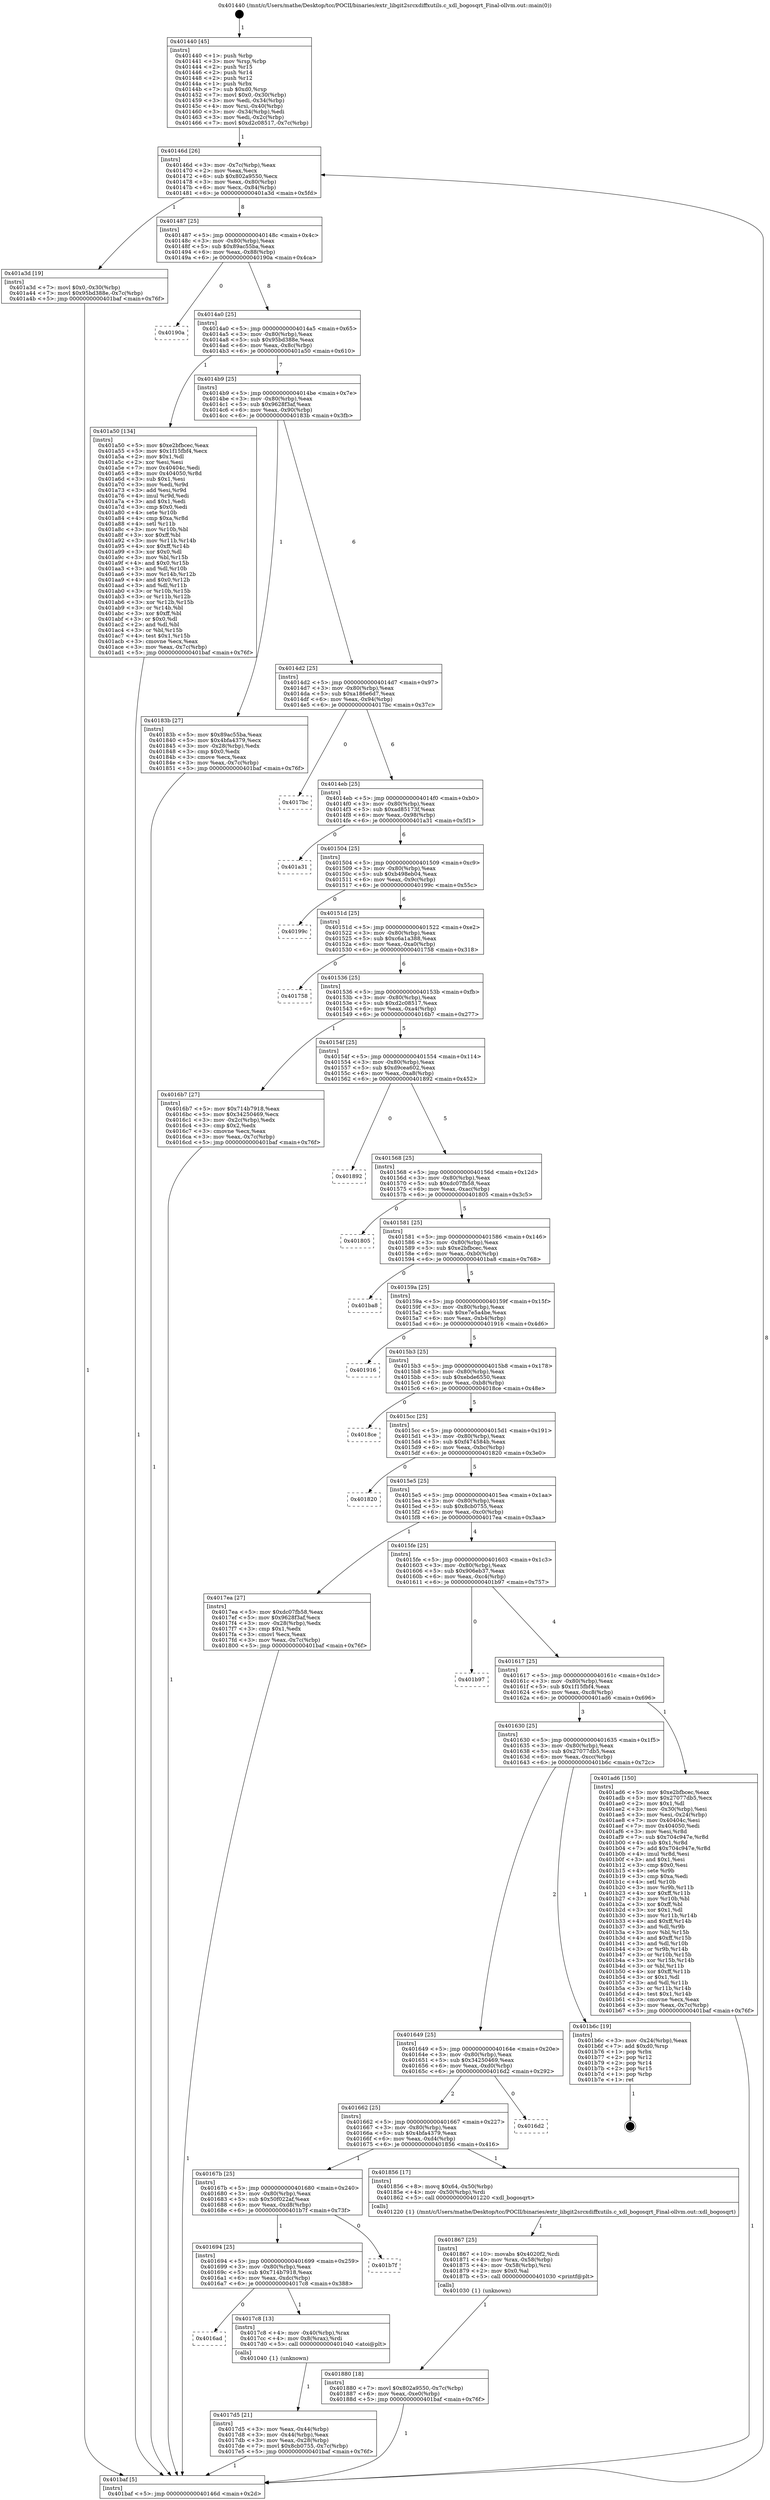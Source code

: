 digraph "0x401440" {
  label = "0x401440 (/mnt/c/Users/mathe/Desktop/tcc/POCII/binaries/extr_libgit2srcxdiffxutils.c_xdl_bogosqrt_Final-ollvm.out::main(0))"
  labelloc = "t"
  node[shape=record]

  Entry [label="",width=0.3,height=0.3,shape=circle,fillcolor=black,style=filled]
  "0x40146d" [label="{
     0x40146d [26]\l
     | [instrs]\l
     &nbsp;&nbsp;0x40146d \<+3\>: mov -0x7c(%rbp),%eax\l
     &nbsp;&nbsp;0x401470 \<+2\>: mov %eax,%ecx\l
     &nbsp;&nbsp;0x401472 \<+6\>: sub $0x802a9550,%ecx\l
     &nbsp;&nbsp;0x401478 \<+3\>: mov %eax,-0x80(%rbp)\l
     &nbsp;&nbsp;0x40147b \<+6\>: mov %ecx,-0x84(%rbp)\l
     &nbsp;&nbsp;0x401481 \<+6\>: je 0000000000401a3d \<main+0x5fd\>\l
  }"]
  "0x401a3d" [label="{
     0x401a3d [19]\l
     | [instrs]\l
     &nbsp;&nbsp;0x401a3d \<+7\>: movl $0x0,-0x30(%rbp)\l
     &nbsp;&nbsp;0x401a44 \<+7\>: movl $0x95bd388e,-0x7c(%rbp)\l
     &nbsp;&nbsp;0x401a4b \<+5\>: jmp 0000000000401baf \<main+0x76f\>\l
  }"]
  "0x401487" [label="{
     0x401487 [25]\l
     | [instrs]\l
     &nbsp;&nbsp;0x401487 \<+5\>: jmp 000000000040148c \<main+0x4c\>\l
     &nbsp;&nbsp;0x40148c \<+3\>: mov -0x80(%rbp),%eax\l
     &nbsp;&nbsp;0x40148f \<+5\>: sub $0x89ac55ba,%eax\l
     &nbsp;&nbsp;0x401494 \<+6\>: mov %eax,-0x88(%rbp)\l
     &nbsp;&nbsp;0x40149a \<+6\>: je 000000000040190a \<main+0x4ca\>\l
  }"]
  Exit [label="",width=0.3,height=0.3,shape=circle,fillcolor=black,style=filled,peripheries=2]
  "0x40190a" [label="{
     0x40190a\l
  }", style=dashed]
  "0x4014a0" [label="{
     0x4014a0 [25]\l
     | [instrs]\l
     &nbsp;&nbsp;0x4014a0 \<+5\>: jmp 00000000004014a5 \<main+0x65\>\l
     &nbsp;&nbsp;0x4014a5 \<+3\>: mov -0x80(%rbp),%eax\l
     &nbsp;&nbsp;0x4014a8 \<+5\>: sub $0x95bd388e,%eax\l
     &nbsp;&nbsp;0x4014ad \<+6\>: mov %eax,-0x8c(%rbp)\l
     &nbsp;&nbsp;0x4014b3 \<+6\>: je 0000000000401a50 \<main+0x610\>\l
  }"]
  "0x401880" [label="{
     0x401880 [18]\l
     | [instrs]\l
     &nbsp;&nbsp;0x401880 \<+7\>: movl $0x802a9550,-0x7c(%rbp)\l
     &nbsp;&nbsp;0x401887 \<+6\>: mov %eax,-0xe0(%rbp)\l
     &nbsp;&nbsp;0x40188d \<+5\>: jmp 0000000000401baf \<main+0x76f\>\l
  }"]
  "0x401a50" [label="{
     0x401a50 [134]\l
     | [instrs]\l
     &nbsp;&nbsp;0x401a50 \<+5\>: mov $0xe2bfbcec,%eax\l
     &nbsp;&nbsp;0x401a55 \<+5\>: mov $0x1f15fbf4,%ecx\l
     &nbsp;&nbsp;0x401a5a \<+2\>: mov $0x1,%dl\l
     &nbsp;&nbsp;0x401a5c \<+2\>: xor %esi,%esi\l
     &nbsp;&nbsp;0x401a5e \<+7\>: mov 0x40404c,%edi\l
     &nbsp;&nbsp;0x401a65 \<+8\>: mov 0x404050,%r8d\l
     &nbsp;&nbsp;0x401a6d \<+3\>: sub $0x1,%esi\l
     &nbsp;&nbsp;0x401a70 \<+3\>: mov %edi,%r9d\l
     &nbsp;&nbsp;0x401a73 \<+3\>: add %esi,%r9d\l
     &nbsp;&nbsp;0x401a76 \<+4\>: imul %r9d,%edi\l
     &nbsp;&nbsp;0x401a7a \<+3\>: and $0x1,%edi\l
     &nbsp;&nbsp;0x401a7d \<+3\>: cmp $0x0,%edi\l
     &nbsp;&nbsp;0x401a80 \<+4\>: sete %r10b\l
     &nbsp;&nbsp;0x401a84 \<+4\>: cmp $0xa,%r8d\l
     &nbsp;&nbsp;0x401a88 \<+4\>: setl %r11b\l
     &nbsp;&nbsp;0x401a8c \<+3\>: mov %r10b,%bl\l
     &nbsp;&nbsp;0x401a8f \<+3\>: xor $0xff,%bl\l
     &nbsp;&nbsp;0x401a92 \<+3\>: mov %r11b,%r14b\l
     &nbsp;&nbsp;0x401a95 \<+4\>: xor $0xff,%r14b\l
     &nbsp;&nbsp;0x401a99 \<+3\>: xor $0x0,%dl\l
     &nbsp;&nbsp;0x401a9c \<+3\>: mov %bl,%r15b\l
     &nbsp;&nbsp;0x401a9f \<+4\>: and $0x0,%r15b\l
     &nbsp;&nbsp;0x401aa3 \<+3\>: and %dl,%r10b\l
     &nbsp;&nbsp;0x401aa6 \<+3\>: mov %r14b,%r12b\l
     &nbsp;&nbsp;0x401aa9 \<+4\>: and $0x0,%r12b\l
     &nbsp;&nbsp;0x401aad \<+3\>: and %dl,%r11b\l
     &nbsp;&nbsp;0x401ab0 \<+3\>: or %r10b,%r15b\l
     &nbsp;&nbsp;0x401ab3 \<+3\>: or %r11b,%r12b\l
     &nbsp;&nbsp;0x401ab6 \<+3\>: xor %r12b,%r15b\l
     &nbsp;&nbsp;0x401ab9 \<+3\>: or %r14b,%bl\l
     &nbsp;&nbsp;0x401abc \<+3\>: xor $0xff,%bl\l
     &nbsp;&nbsp;0x401abf \<+3\>: or $0x0,%dl\l
     &nbsp;&nbsp;0x401ac2 \<+2\>: and %dl,%bl\l
     &nbsp;&nbsp;0x401ac4 \<+3\>: or %bl,%r15b\l
     &nbsp;&nbsp;0x401ac7 \<+4\>: test $0x1,%r15b\l
     &nbsp;&nbsp;0x401acb \<+3\>: cmovne %ecx,%eax\l
     &nbsp;&nbsp;0x401ace \<+3\>: mov %eax,-0x7c(%rbp)\l
     &nbsp;&nbsp;0x401ad1 \<+5\>: jmp 0000000000401baf \<main+0x76f\>\l
  }"]
  "0x4014b9" [label="{
     0x4014b9 [25]\l
     | [instrs]\l
     &nbsp;&nbsp;0x4014b9 \<+5\>: jmp 00000000004014be \<main+0x7e\>\l
     &nbsp;&nbsp;0x4014be \<+3\>: mov -0x80(%rbp),%eax\l
     &nbsp;&nbsp;0x4014c1 \<+5\>: sub $0x9628f3af,%eax\l
     &nbsp;&nbsp;0x4014c6 \<+6\>: mov %eax,-0x90(%rbp)\l
     &nbsp;&nbsp;0x4014cc \<+6\>: je 000000000040183b \<main+0x3fb\>\l
  }"]
  "0x401867" [label="{
     0x401867 [25]\l
     | [instrs]\l
     &nbsp;&nbsp;0x401867 \<+10\>: movabs $0x4020f2,%rdi\l
     &nbsp;&nbsp;0x401871 \<+4\>: mov %rax,-0x58(%rbp)\l
     &nbsp;&nbsp;0x401875 \<+4\>: mov -0x58(%rbp),%rsi\l
     &nbsp;&nbsp;0x401879 \<+2\>: mov $0x0,%al\l
     &nbsp;&nbsp;0x40187b \<+5\>: call 0000000000401030 \<printf@plt\>\l
     | [calls]\l
     &nbsp;&nbsp;0x401030 \{1\} (unknown)\l
  }"]
  "0x40183b" [label="{
     0x40183b [27]\l
     | [instrs]\l
     &nbsp;&nbsp;0x40183b \<+5\>: mov $0x89ac55ba,%eax\l
     &nbsp;&nbsp;0x401840 \<+5\>: mov $0x4bfa4379,%ecx\l
     &nbsp;&nbsp;0x401845 \<+3\>: mov -0x28(%rbp),%edx\l
     &nbsp;&nbsp;0x401848 \<+3\>: cmp $0x0,%edx\l
     &nbsp;&nbsp;0x40184b \<+3\>: cmove %ecx,%eax\l
     &nbsp;&nbsp;0x40184e \<+3\>: mov %eax,-0x7c(%rbp)\l
     &nbsp;&nbsp;0x401851 \<+5\>: jmp 0000000000401baf \<main+0x76f\>\l
  }"]
  "0x4014d2" [label="{
     0x4014d2 [25]\l
     | [instrs]\l
     &nbsp;&nbsp;0x4014d2 \<+5\>: jmp 00000000004014d7 \<main+0x97\>\l
     &nbsp;&nbsp;0x4014d7 \<+3\>: mov -0x80(%rbp),%eax\l
     &nbsp;&nbsp;0x4014da \<+5\>: sub $0xa186e6d7,%eax\l
     &nbsp;&nbsp;0x4014df \<+6\>: mov %eax,-0x94(%rbp)\l
     &nbsp;&nbsp;0x4014e5 \<+6\>: je 00000000004017bc \<main+0x37c\>\l
  }"]
  "0x4017d5" [label="{
     0x4017d5 [21]\l
     | [instrs]\l
     &nbsp;&nbsp;0x4017d5 \<+3\>: mov %eax,-0x44(%rbp)\l
     &nbsp;&nbsp;0x4017d8 \<+3\>: mov -0x44(%rbp),%eax\l
     &nbsp;&nbsp;0x4017db \<+3\>: mov %eax,-0x28(%rbp)\l
     &nbsp;&nbsp;0x4017de \<+7\>: movl $0x8cb0755,-0x7c(%rbp)\l
     &nbsp;&nbsp;0x4017e5 \<+5\>: jmp 0000000000401baf \<main+0x76f\>\l
  }"]
  "0x4017bc" [label="{
     0x4017bc\l
  }", style=dashed]
  "0x4014eb" [label="{
     0x4014eb [25]\l
     | [instrs]\l
     &nbsp;&nbsp;0x4014eb \<+5\>: jmp 00000000004014f0 \<main+0xb0\>\l
     &nbsp;&nbsp;0x4014f0 \<+3\>: mov -0x80(%rbp),%eax\l
     &nbsp;&nbsp;0x4014f3 \<+5\>: sub $0xad85173f,%eax\l
     &nbsp;&nbsp;0x4014f8 \<+6\>: mov %eax,-0x98(%rbp)\l
     &nbsp;&nbsp;0x4014fe \<+6\>: je 0000000000401a31 \<main+0x5f1\>\l
  }"]
  "0x4016ad" [label="{
     0x4016ad\l
  }", style=dashed]
  "0x401a31" [label="{
     0x401a31\l
  }", style=dashed]
  "0x401504" [label="{
     0x401504 [25]\l
     | [instrs]\l
     &nbsp;&nbsp;0x401504 \<+5\>: jmp 0000000000401509 \<main+0xc9\>\l
     &nbsp;&nbsp;0x401509 \<+3\>: mov -0x80(%rbp),%eax\l
     &nbsp;&nbsp;0x40150c \<+5\>: sub $0xb498eb04,%eax\l
     &nbsp;&nbsp;0x401511 \<+6\>: mov %eax,-0x9c(%rbp)\l
     &nbsp;&nbsp;0x401517 \<+6\>: je 000000000040199c \<main+0x55c\>\l
  }"]
  "0x4017c8" [label="{
     0x4017c8 [13]\l
     | [instrs]\l
     &nbsp;&nbsp;0x4017c8 \<+4\>: mov -0x40(%rbp),%rax\l
     &nbsp;&nbsp;0x4017cc \<+4\>: mov 0x8(%rax),%rdi\l
     &nbsp;&nbsp;0x4017d0 \<+5\>: call 0000000000401040 \<atoi@plt\>\l
     | [calls]\l
     &nbsp;&nbsp;0x401040 \{1\} (unknown)\l
  }"]
  "0x40199c" [label="{
     0x40199c\l
  }", style=dashed]
  "0x40151d" [label="{
     0x40151d [25]\l
     | [instrs]\l
     &nbsp;&nbsp;0x40151d \<+5\>: jmp 0000000000401522 \<main+0xe2\>\l
     &nbsp;&nbsp;0x401522 \<+3\>: mov -0x80(%rbp),%eax\l
     &nbsp;&nbsp;0x401525 \<+5\>: sub $0xc6a1a388,%eax\l
     &nbsp;&nbsp;0x40152a \<+6\>: mov %eax,-0xa0(%rbp)\l
     &nbsp;&nbsp;0x401530 \<+6\>: je 0000000000401758 \<main+0x318\>\l
  }"]
  "0x401694" [label="{
     0x401694 [25]\l
     | [instrs]\l
     &nbsp;&nbsp;0x401694 \<+5\>: jmp 0000000000401699 \<main+0x259\>\l
     &nbsp;&nbsp;0x401699 \<+3\>: mov -0x80(%rbp),%eax\l
     &nbsp;&nbsp;0x40169c \<+5\>: sub $0x714b7918,%eax\l
     &nbsp;&nbsp;0x4016a1 \<+6\>: mov %eax,-0xdc(%rbp)\l
     &nbsp;&nbsp;0x4016a7 \<+6\>: je 00000000004017c8 \<main+0x388\>\l
  }"]
  "0x401758" [label="{
     0x401758\l
  }", style=dashed]
  "0x401536" [label="{
     0x401536 [25]\l
     | [instrs]\l
     &nbsp;&nbsp;0x401536 \<+5\>: jmp 000000000040153b \<main+0xfb\>\l
     &nbsp;&nbsp;0x40153b \<+3\>: mov -0x80(%rbp),%eax\l
     &nbsp;&nbsp;0x40153e \<+5\>: sub $0xd2c08517,%eax\l
     &nbsp;&nbsp;0x401543 \<+6\>: mov %eax,-0xa4(%rbp)\l
     &nbsp;&nbsp;0x401549 \<+6\>: je 00000000004016b7 \<main+0x277\>\l
  }"]
  "0x401b7f" [label="{
     0x401b7f\l
  }", style=dashed]
  "0x4016b7" [label="{
     0x4016b7 [27]\l
     | [instrs]\l
     &nbsp;&nbsp;0x4016b7 \<+5\>: mov $0x714b7918,%eax\l
     &nbsp;&nbsp;0x4016bc \<+5\>: mov $0x34250469,%ecx\l
     &nbsp;&nbsp;0x4016c1 \<+3\>: mov -0x2c(%rbp),%edx\l
     &nbsp;&nbsp;0x4016c4 \<+3\>: cmp $0x2,%edx\l
     &nbsp;&nbsp;0x4016c7 \<+3\>: cmovne %ecx,%eax\l
     &nbsp;&nbsp;0x4016ca \<+3\>: mov %eax,-0x7c(%rbp)\l
     &nbsp;&nbsp;0x4016cd \<+5\>: jmp 0000000000401baf \<main+0x76f\>\l
  }"]
  "0x40154f" [label="{
     0x40154f [25]\l
     | [instrs]\l
     &nbsp;&nbsp;0x40154f \<+5\>: jmp 0000000000401554 \<main+0x114\>\l
     &nbsp;&nbsp;0x401554 \<+3\>: mov -0x80(%rbp),%eax\l
     &nbsp;&nbsp;0x401557 \<+5\>: sub $0xd9cea602,%eax\l
     &nbsp;&nbsp;0x40155c \<+6\>: mov %eax,-0xa8(%rbp)\l
     &nbsp;&nbsp;0x401562 \<+6\>: je 0000000000401892 \<main+0x452\>\l
  }"]
  "0x401baf" [label="{
     0x401baf [5]\l
     | [instrs]\l
     &nbsp;&nbsp;0x401baf \<+5\>: jmp 000000000040146d \<main+0x2d\>\l
  }"]
  "0x401440" [label="{
     0x401440 [45]\l
     | [instrs]\l
     &nbsp;&nbsp;0x401440 \<+1\>: push %rbp\l
     &nbsp;&nbsp;0x401441 \<+3\>: mov %rsp,%rbp\l
     &nbsp;&nbsp;0x401444 \<+2\>: push %r15\l
     &nbsp;&nbsp;0x401446 \<+2\>: push %r14\l
     &nbsp;&nbsp;0x401448 \<+2\>: push %r12\l
     &nbsp;&nbsp;0x40144a \<+1\>: push %rbx\l
     &nbsp;&nbsp;0x40144b \<+7\>: sub $0xd0,%rsp\l
     &nbsp;&nbsp;0x401452 \<+7\>: movl $0x0,-0x30(%rbp)\l
     &nbsp;&nbsp;0x401459 \<+3\>: mov %edi,-0x34(%rbp)\l
     &nbsp;&nbsp;0x40145c \<+4\>: mov %rsi,-0x40(%rbp)\l
     &nbsp;&nbsp;0x401460 \<+3\>: mov -0x34(%rbp),%edi\l
     &nbsp;&nbsp;0x401463 \<+3\>: mov %edi,-0x2c(%rbp)\l
     &nbsp;&nbsp;0x401466 \<+7\>: movl $0xd2c08517,-0x7c(%rbp)\l
  }"]
  "0x40167b" [label="{
     0x40167b [25]\l
     | [instrs]\l
     &nbsp;&nbsp;0x40167b \<+5\>: jmp 0000000000401680 \<main+0x240\>\l
     &nbsp;&nbsp;0x401680 \<+3\>: mov -0x80(%rbp),%eax\l
     &nbsp;&nbsp;0x401683 \<+5\>: sub $0x50f022af,%eax\l
     &nbsp;&nbsp;0x401688 \<+6\>: mov %eax,-0xd8(%rbp)\l
     &nbsp;&nbsp;0x40168e \<+6\>: je 0000000000401b7f \<main+0x73f\>\l
  }"]
  "0x401892" [label="{
     0x401892\l
  }", style=dashed]
  "0x401568" [label="{
     0x401568 [25]\l
     | [instrs]\l
     &nbsp;&nbsp;0x401568 \<+5\>: jmp 000000000040156d \<main+0x12d\>\l
     &nbsp;&nbsp;0x40156d \<+3\>: mov -0x80(%rbp),%eax\l
     &nbsp;&nbsp;0x401570 \<+5\>: sub $0xdc07fb58,%eax\l
     &nbsp;&nbsp;0x401575 \<+6\>: mov %eax,-0xac(%rbp)\l
     &nbsp;&nbsp;0x40157b \<+6\>: je 0000000000401805 \<main+0x3c5\>\l
  }"]
  "0x401856" [label="{
     0x401856 [17]\l
     | [instrs]\l
     &nbsp;&nbsp;0x401856 \<+8\>: movq $0x64,-0x50(%rbp)\l
     &nbsp;&nbsp;0x40185e \<+4\>: mov -0x50(%rbp),%rdi\l
     &nbsp;&nbsp;0x401862 \<+5\>: call 0000000000401220 \<xdl_bogosqrt\>\l
     | [calls]\l
     &nbsp;&nbsp;0x401220 \{1\} (/mnt/c/Users/mathe/Desktop/tcc/POCII/binaries/extr_libgit2srcxdiffxutils.c_xdl_bogosqrt_Final-ollvm.out::xdl_bogosqrt)\l
  }"]
  "0x401805" [label="{
     0x401805\l
  }", style=dashed]
  "0x401581" [label="{
     0x401581 [25]\l
     | [instrs]\l
     &nbsp;&nbsp;0x401581 \<+5\>: jmp 0000000000401586 \<main+0x146\>\l
     &nbsp;&nbsp;0x401586 \<+3\>: mov -0x80(%rbp),%eax\l
     &nbsp;&nbsp;0x401589 \<+5\>: sub $0xe2bfbcec,%eax\l
     &nbsp;&nbsp;0x40158e \<+6\>: mov %eax,-0xb0(%rbp)\l
     &nbsp;&nbsp;0x401594 \<+6\>: je 0000000000401ba8 \<main+0x768\>\l
  }"]
  "0x401662" [label="{
     0x401662 [25]\l
     | [instrs]\l
     &nbsp;&nbsp;0x401662 \<+5\>: jmp 0000000000401667 \<main+0x227\>\l
     &nbsp;&nbsp;0x401667 \<+3\>: mov -0x80(%rbp),%eax\l
     &nbsp;&nbsp;0x40166a \<+5\>: sub $0x4bfa4379,%eax\l
     &nbsp;&nbsp;0x40166f \<+6\>: mov %eax,-0xd4(%rbp)\l
     &nbsp;&nbsp;0x401675 \<+6\>: je 0000000000401856 \<main+0x416\>\l
  }"]
  "0x401ba8" [label="{
     0x401ba8\l
  }", style=dashed]
  "0x40159a" [label="{
     0x40159a [25]\l
     | [instrs]\l
     &nbsp;&nbsp;0x40159a \<+5\>: jmp 000000000040159f \<main+0x15f\>\l
     &nbsp;&nbsp;0x40159f \<+3\>: mov -0x80(%rbp),%eax\l
     &nbsp;&nbsp;0x4015a2 \<+5\>: sub $0xe7e5a4be,%eax\l
     &nbsp;&nbsp;0x4015a7 \<+6\>: mov %eax,-0xb4(%rbp)\l
     &nbsp;&nbsp;0x4015ad \<+6\>: je 0000000000401916 \<main+0x4d6\>\l
  }"]
  "0x4016d2" [label="{
     0x4016d2\l
  }", style=dashed]
  "0x401916" [label="{
     0x401916\l
  }", style=dashed]
  "0x4015b3" [label="{
     0x4015b3 [25]\l
     | [instrs]\l
     &nbsp;&nbsp;0x4015b3 \<+5\>: jmp 00000000004015b8 \<main+0x178\>\l
     &nbsp;&nbsp;0x4015b8 \<+3\>: mov -0x80(%rbp),%eax\l
     &nbsp;&nbsp;0x4015bb \<+5\>: sub $0xebde6550,%eax\l
     &nbsp;&nbsp;0x4015c0 \<+6\>: mov %eax,-0xb8(%rbp)\l
     &nbsp;&nbsp;0x4015c6 \<+6\>: je 00000000004018ce \<main+0x48e\>\l
  }"]
  "0x401649" [label="{
     0x401649 [25]\l
     | [instrs]\l
     &nbsp;&nbsp;0x401649 \<+5\>: jmp 000000000040164e \<main+0x20e\>\l
     &nbsp;&nbsp;0x40164e \<+3\>: mov -0x80(%rbp),%eax\l
     &nbsp;&nbsp;0x401651 \<+5\>: sub $0x34250469,%eax\l
     &nbsp;&nbsp;0x401656 \<+6\>: mov %eax,-0xd0(%rbp)\l
     &nbsp;&nbsp;0x40165c \<+6\>: je 00000000004016d2 \<main+0x292\>\l
  }"]
  "0x4018ce" [label="{
     0x4018ce\l
  }", style=dashed]
  "0x4015cc" [label="{
     0x4015cc [25]\l
     | [instrs]\l
     &nbsp;&nbsp;0x4015cc \<+5\>: jmp 00000000004015d1 \<main+0x191\>\l
     &nbsp;&nbsp;0x4015d1 \<+3\>: mov -0x80(%rbp),%eax\l
     &nbsp;&nbsp;0x4015d4 \<+5\>: sub $0xf474584b,%eax\l
     &nbsp;&nbsp;0x4015d9 \<+6\>: mov %eax,-0xbc(%rbp)\l
     &nbsp;&nbsp;0x4015df \<+6\>: je 0000000000401820 \<main+0x3e0\>\l
  }"]
  "0x401b6c" [label="{
     0x401b6c [19]\l
     | [instrs]\l
     &nbsp;&nbsp;0x401b6c \<+3\>: mov -0x24(%rbp),%eax\l
     &nbsp;&nbsp;0x401b6f \<+7\>: add $0xd0,%rsp\l
     &nbsp;&nbsp;0x401b76 \<+1\>: pop %rbx\l
     &nbsp;&nbsp;0x401b77 \<+2\>: pop %r12\l
     &nbsp;&nbsp;0x401b79 \<+2\>: pop %r14\l
     &nbsp;&nbsp;0x401b7b \<+2\>: pop %r15\l
     &nbsp;&nbsp;0x401b7d \<+1\>: pop %rbp\l
     &nbsp;&nbsp;0x401b7e \<+1\>: ret\l
  }"]
  "0x401820" [label="{
     0x401820\l
  }", style=dashed]
  "0x4015e5" [label="{
     0x4015e5 [25]\l
     | [instrs]\l
     &nbsp;&nbsp;0x4015e5 \<+5\>: jmp 00000000004015ea \<main+0x1aa\>\l
     &nbsp;&nbsp;0x4015ea \<+3\>: mov -0x80(%rbp),%eax\l
     &nbsp;&nbsp;0x4015ed \<+5\>: sub $0x8cb0755,%eax\l
     &nbsp;&nbsp;0x4015f2 \<+6\>: mov %eax,-0xc0(%rbp)\l
     &nbsp;&nbsp;0x4015f8 \<+6\>: je 00000000004017ea \<main+0x3aa\>\l
  }"]
  "0x401630" [label="{
     0x401630 [25]\l
     | [instrs]\l
     &nbsp;&nbsp;0x401630 \<+5\>: jmp 0000000000401635 \<main+0x1f5\>\l
     &nbsp;&nbsp;0x401635 \<+3\>: mov -0x80(%rbp),%eax\l
     &nbsp;&nbsp;0x401638 \<+5\>: sub $0x27077db5,%eax\l
     &nbsp;&nbsp;0x40163d \<+6\>: mov %eax,-0xcc(%rbp)\l
     &nbsp;&nbsp;0x401643 \<+6\>: je 0000000000401b6c \<main+0x72c\>\l
  }"]
  "0x4017ea" [label="{
     0x4017ea [27]\l
     | [instrs]\l
     &nbsp;&nbsp;0x4017ea \<+5\>: mov $0xdc07fb58,%eax\l
     &nbsp;&nbsp;0x4017ef \<+5\>: mov $0x9628f3af,%ecx\l
     &nbsp;&nbsp;0x4017f4 \<+3\>: mov -0x28(%rbp),%edx\l
     &nbsp;&nbsp;0x4017f7 \<+3\>: cmp $0x1,%edx\l
     &nbsp;&nbsp;0x4017fa \<+3\>: cmovl %ecx,%eax\l
     &nbsp;&nbsp;0x4017fd \<+3\>: mov %eax,-0x7c(%rbp)\l
     &nbsp;&nbsp;0x401800 \<+5\>: jmp 0000000000401baf \<main+0x76f\>\l
  }"]
  "0x4015fe" [label="{
     0x4015fe [25]\l
     | [instrs]\l
     &nbsp;&nbsp;0x4015fe \<+5\>: jmp 0000000000401603 \<main+0x1c3\>\l
     &nbsp;&nbsp;0x401603 \<+3\>: mov -0x80(%rbp),%eax\l
     &nbsp;&nbsp;0x401606 \<+5\>: sub $0x906eb37,%eax\l
     &nbsp;&nbsp;0x40160b \<+6\>: mov %eax,-0xc4(%rbp)\l
     &nbsp;&nbsp;0x401611 \<+6\>: je 0000000000401b97 \<main+0x757\>\l
  }"]
  "0x401ad6" [label="{
     0x401ad6 [150]\l
     | [instrs]\l
     &nbsp;&nbsp;0x401ad6 \<+5\>: mov $0xe2bfbcec,%eax\l
     &nbsp;&nbsp;0x401adb \<+5\>: mov $0x27077db5,%ecx\l
     &nbsp;&nbsp;0x401ae0 \<+2\>: mov $0x1,%dl\l
     &nbsp;&nbsp;0x401ae2 \<+3\>: mov -0x30(%rbp),%esi\l
     &nbsp;&nbsp;0x401ae5 \<+3\>: mov %esi,-0x24(%rbp)\l
     &nbsp;&nbsp;0x401ae8 \<+7\>: mov 0x40404c,%esi\l
     &nbsp;&nbsp;0x401aef \<+7\>: mov 0x404050,%edi\l
     &nbsp;&nbsp;0x401af6 \<+3\>: mov %esi,%r8d\l
     &nbsp;&nbsp;0x401af9 \<+7\>: sub $0x704c947e,%r8d\l
     &nbsp;&nbsp;0x401b00 \<+4\>: sub $0x1,%r8d\l
     &nbsp;&nbsp;0x401b04 \<+7\>: add $0x704c947e,%r8d\l
     &nbsp;&nbsp;0x401b0b \<+4\>: imul %r8d,%esi\l
     &nbsp;&nbsp;0x401b0f \<+3\>: and $0x1,%esi\l
     &nbsp;&nbsp;0x401b12 \<+3\>: cmp $0x0,%esi\l
     &nbsp;&nbsp;0x401b15 \<+4\>: sete %r9b\l
     &nbsp;&nbsp;0x401b19 \<+3\>: cmp $0xa,%edi\l
     &nbsp;&nbsp;0x401b1c \<+4\>: setl %r10b\l
     &nbsp;&nbsp;0x401b20 \<+3\>: mov %r9b,%r11b\l
     &nbsp;&nbsp;0x401b23 \<+4\>: xor $0xff,%r11b\l
     &nbsp;&nbsp;0x401b27 \<+3\>: mov %r10b,%bl\l
     &nbsp;&nbsp;0x401b2a \<+3\>: xor $0xff,%bl\l
     &nbsp;&nbsp;0x401b2d \<+3\>: xor $0x1,%dl\l
     &nbsp;&nbsp;0x401b30 \<+3\>: mov %r11b,%r14b\l
     &nbsp;&nbsp;0x401b33 \<+4\>: and $0xff,%r14b\l
     &nbsp;&nbsp;0x401b37 \<+3\>: and %dl,%r9b\l
     &nbsp;&nbsp;0x401b3a \<+3\>: mov %bl,%r15b\l
     &nbsp;&nbsp;0x401b3d \<+4\>: and $0xff,%r15b\l
     &nbsp;&nbsp;0x401b41 \<+3\>: and %dl,%r10b\l
     &nbsp;&nbsp;0x401b44 \<+3\>: or %r9b,%r14b\l
     &nbsp;&nbsp;0x401b47 \<+3\>: or %r10b,%r15b\l
     &nbsp;&nbsp;0x401b4a \<+3\>: xor %r15b,%r14b\l
     &nbsp;&nbsp;0x401b4d \<+3\>: or %bl,%r11b\l
     &nbsp;&nbsp;0x401b50 \<+4\>: xor $0xff,%r11b\l
     &nbsp;&nbsp;0x401b54 \<+3\>: or $0x1,%dl\l
     &nbsp;&nbsp;0x401b57 \<+3\>: and %dl,%r11b\l
     &nbsp;&nbsp;0x401b5a \<+3\>: or %r11b,%r14b\l
     &nbsp;&nbsp;0x401b5d \<+4\>: test $0x1,%r14b\l
     &nbsp;&nbsp;0x401b61 \<+3\>: cmovne %ecx,%eax\l
     &nbsp;&nbsp;0x401b64 \<+3\>: mov %eax,-0x7c(%rbp)\l
     &nbsp;&nbsp;0x401b67 \<+5\>: jmp 0000000000401baf \<main+0x76f\>\l
  }"]
  "0x401b97" [label="{
     0x401b97\l
  }", style=dashed]
  "0x401617" [label="{
     0x401617 [25]\l
     | [instrs]\l
     &nbsp;&nbsp;0x401617 \<+5\>: jmp 000000000040161c \<main+0x1dc\>\l
     &nbsp;&nbsp;0x40161c \<+3\>: mov -0x80(%rbp),%eax\l
     &nbsp;&nbsp;0x40161f \<+5\>: sub $0x1f15fbf4,%eax\l
     &nbsp;&nbsp;0x401624 \<+6\>: mov %eax,-0xc8(%rbp)\l
     &nbsp;&nbsp;0x40162a \<+6\>: je 0000000000401ad6 \<main+0x696\>\l
  }"]
  Entry -> "0x401440" [label=" 1"]
  "0x40146d" -> "0x401a3d" [label=" 1"]
  "0x40146d" -> "0x401487" [label=" 8"]
  "0x401b6c" -> Exit [label=" 1"]
  "0x401487" -> "0x40190a" [label=" 0"]
  "0x401487" -> "0x4014a0" [label=" 8"]
  "0x401ad6" -> "0x401baf" [label=" 1"]
  "0x4014a0" -> "0x401a50" [label=" 1"]
  "0x4014a0" -> "0x4014b9" [label=" 7"]
  "0x401a50" -> "0x401baf" [label=" 1"]
  "0x4014b9" -> "0x40183b" [label=" 1"]
  "0x4014b9" -> "0x4014d2" [label=" 6"]
  "0x401a3d" -> "0x401baf" [label=" 1"]
  "0x4014d2" -> "0x4017bc" [label=" 0"]
  "0x4014d2" -> "0x4014eb" [label=" 6"]
  "0x401880" -> "0x401baf" [label=" 1"]
  "0x4014eb" -> "0x401a31" [label=" 0"]
  "0x4014eb" -> "0x401504" [label=" 6"]
  "0x401867" -> "0x401880" [label=" 1"]
  "0x401504" -> "0x40199c" [label=" 0"]
  "0x401504" -> "0x40151d" [label=" 6"]
  "0x401856" -> "0x401867" [label=" 1"]
  "0x40151d" -> "0x401758" [label=" 0"]
  "0x40151d" -> "0x401536" [label=" 6"]
  "0x4017ea" -> "0x401baf" [label=" 1"]
  "0x401536" -> "0x4016b7" [label=" 1"]
  "0x401536" -> "0x40154f" [label=" 5"]
  "0x4016b7" -> "0x401baf" [label=" 1"]
  "0x401440" -> "0x40146d" [label=" 1"]
  "0x401baf" -> "0x40146d" [label=" 8"]
  "0x4017d5" -> "0x401baf" [label=" 1"]
  "0x40154f" -> "0x401892" [label=" 0"]
  "0x40154f" -> "0x401568" [label=" 5"]
  "0x401694" -> "0x4016ad" [label=" 0"]
  "0x401568" -> "0x401805" [label=" 0"]
  "0x401568" -> "0x401581" [label=" 5"]
  "0x401694" -> "0x4017c8" [label=" 1"]
  "0x401581" -> "0x401ba8" [label=" 0"]
  "0x401581" -> "0x40159a" [label=" 5"]
  "0x40167b" -> "0x401694" [label=" 1"]
  "0x40159a" -> "0x401916" [label=" 0"]
  "0x40159a" -> "0x4015b3" [label=" 5"]
  "0x40167b" -> "0x401b7f" [label=" 0"]
  "0x4015b3" -> "0x4018ce" [label=" 0"]
  "0x4015b3" -> "0x4015cc" [label=" 5"]
  "0x401662" -> "0x40167b" [label=" 1"]
  "0x4015cc" -> "0x401820" [label=" 0"]
  "0x4015cc" -> "0x4015e5" [label=" 5"]
  "0x401662" -> "0x401856" [label=" 1"]
  "0x4015e5" -> "0x4017ea" [label=" 1"]
  "0x4015e5" -> "0x4015fe" [label=" 4"]
  "0x401649" -> "0x401662" [label=" 2"]
  "0x4015fe" -> "0x401b97" [label=" 0"]
  "0x4015fe" -> "0x401617" [label=" 4"]
  "0x401649" -> "0x4016d2" [label=" 0"]
  "0x401617" -> "0x401ad6" [label=" 1"]
  "0x401617" -> "0x401630" [label=" 3"]
  "0x40183b" -> "0x401baf" [label=" 1"]
  "0x401630" -> "0x401b6c" [label=" 1"]
  "0x401630" -> "0x401649" [label=" 2"]
  "0x4017c8" -> "0x4017d5" [label=" 1"]
}
